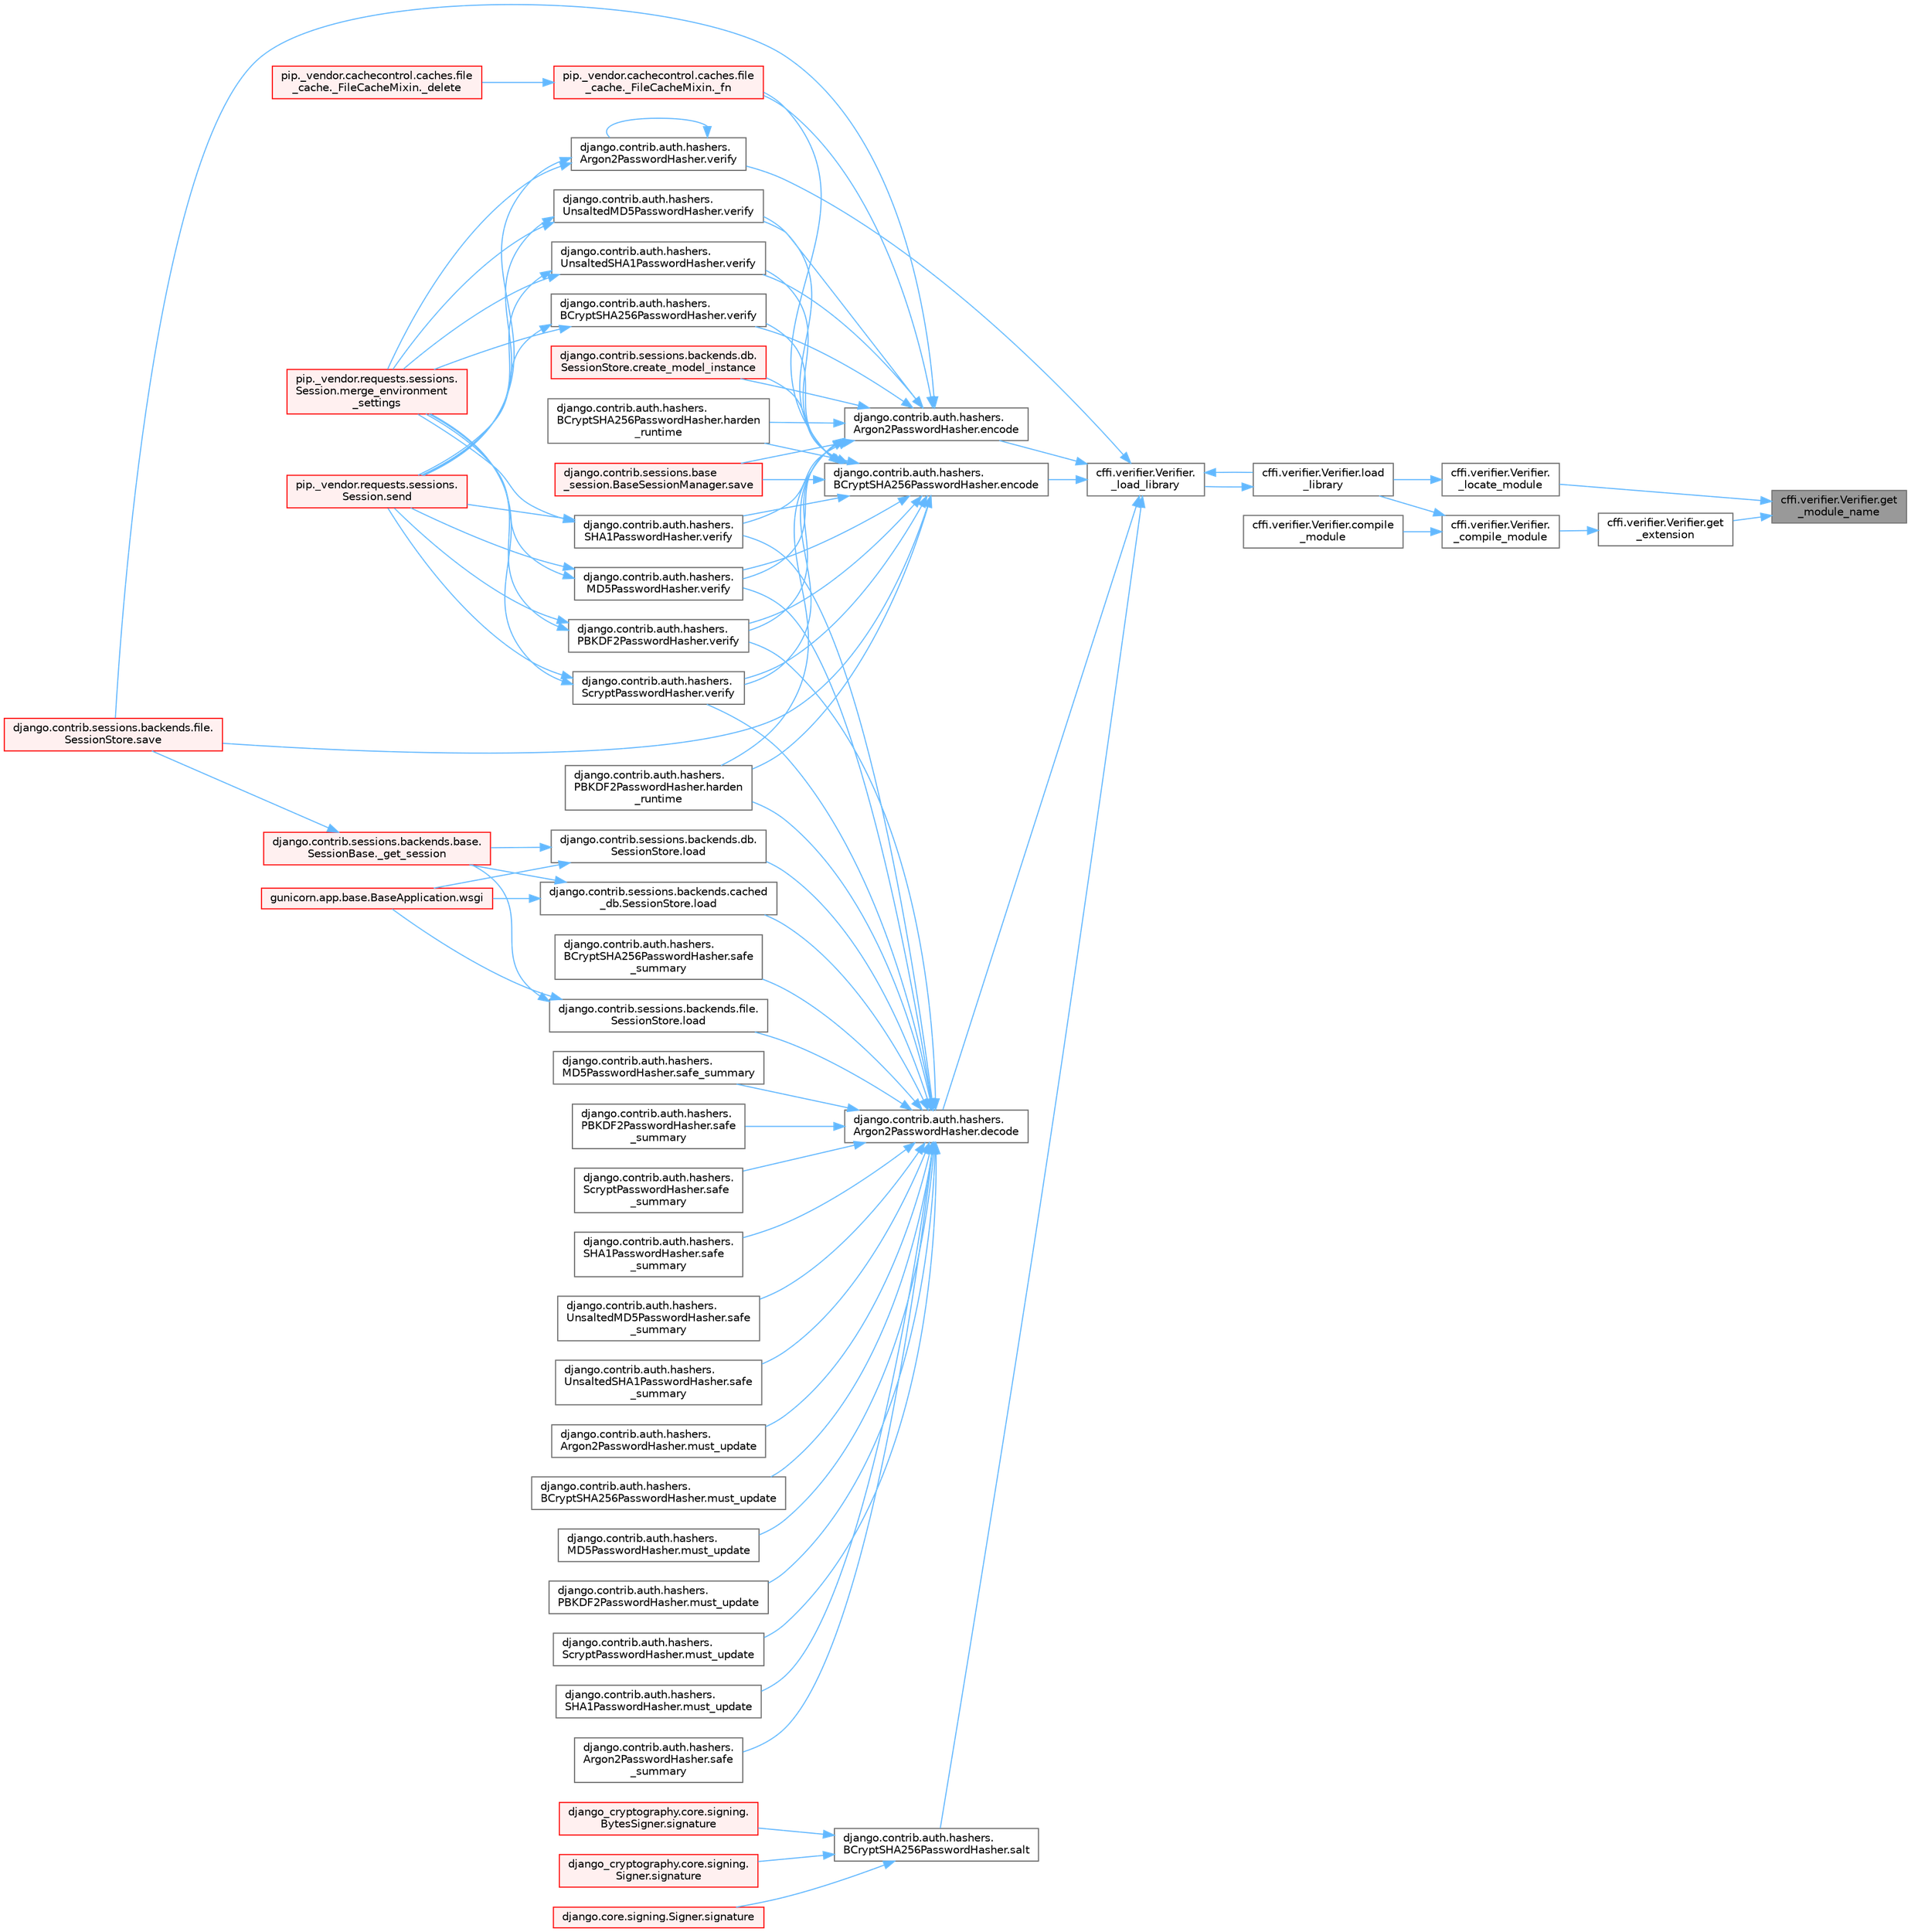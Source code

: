digraph "cffi.verifier.Verifier.get_module_name"
{
 // LATEX_PDF_SIZE
  bgcolor="transparent";
  edge [fontname=Helvetica,fontsize=10,labelfontname=Helvetica,labelfontsize=10];
  node [fontname=Helvetica,fontsize=10,shape=box,height=0.2,width=0.4];
  rankdir="RL";
  Node1 [id="Node000001",label="cffi.verifier.Verifier.get\l_module_name",height=0.2,width=0.4,color="gray40", fillcolor="grey60", style="filled", fontcolor="black",tooltip=" "];
  Node1 -> Node2 [id="edge1_Node000001_Node000002",dir="back",color="steelblue1",style="solid",tooltip=" "];
  Node2 [id="Node000002",label="cffi.verifier.Verifier.\l_locate_module",height=0.2,width=0.4,color="grey40", fillcolor="white", style="filled",URL="$classcffi_1_1verifier_1_1_verifier.html#a39fa84e0d7f74e88dafcf2cad0c5cd39",tooltip=" "];
  Node2 -> Node3 [id="edge2_Node000002_Node000003",dir="back",color="steelblue1",style="solid",tooltip=" "];
  Node3 [id="Node000003",label="cffi.verifier.Verifier.load\l_library",height=0.2,width=0.4,color="grey40", fillcolor="white", style="filled",URL="$classcffi_1_1verifier_1_1_verifier.html#a3f4cc3b50c42913dd0d22dc233524f28",tooltip=" "];
  Node3 -> Node4 [id="edge3_Node000003_Node000004",dir="back",color="steelblue1",style="solid",tooltip=" "];
  Node4 [id="Node000004",label="cffi.verifier.Verifier.\l_load_library",height=0.2,width=0.4,color="grey40", fillcolor="white", style="filled",URL="$classcffi_1_1verifier_1_1_verifier.html#a9de40d4d3231a07d492a907359b11949",tooltip=" "];
  Node4 -> Node5 [id="edge4_Node000004_Node000005",dir="back",color="steelblue1",style="solid",tooltip=" "];
  Node5 [id="Node000005",label="django.contrib.auth.hashers.\lArgon2PasswordHasher.decode",height=0.2,width=0.4,color="grey40", fillcolor="white", style="filled",URL="$classdjango_1_1contrib_1_1auth_1_1hashers_1_1_argon2_password_hasher.html#a72d1d6fbe76db2c306ea80efb11110a4",tooltip=" "];
  Node5 -> Node6 [id="edge5_Node000005_Node000006",dir="back",color="steelblue1",style="solid",tooltip=" "];
  Node6 [id="Node000006",label="django.contrib.auth.hashers.\lPBKDF2PasswordHasher.harden\l_runtime",height=0.2,width=0.4,color="grey40", fillcolor="white", style="filled",URL="$classdjango_1_1contrib_1_1auth_1_1hashers_1_1_p_b_k_d_f2_password_hasher.html#ae7f1dcad47802823597610b026fae83a",tooltip=" "];
  Node5 -> Node7 [id="edge6_Node000005_Node000007",dir="back",color="steelblue1",style="solid",tooltip=" "];
  Node7 [id="Node000007",label="django.contrib.sessions.backends.cached\l_db.SessionStore.load",height=0.2,width=0.4,color="grey40", fillcolor="white", style="filled",URL="$classdjango_1_1contrib_1_1sessions_1_1backends_1_1cached__db_1_1_session_store.html#a0432d07f359fa8281304478688605af7",tooltip=" "];
  Node7 -> Node8 [id="edge7_Node000007_Node000008",dir="back",color="steelblue1",style="solid",tooltip=" "];
  Node8 [id="Node000008",label="django.contrib.sessions.backends.base.\lSessionBase._get_session",height=0.2,width=0.4,color="red", fillcolor="#FFF0F0", style="filled",URL="$classdjango_1_1contrib_1_1sessions_1_1backends_1_1base_1_1_session_base.html#a3ca0af594cbb5d34f3d4f76c8f90bf4f",tooltip=" "];
  Node8 -> Node726 [id="edge8_Node000008_Node000726",dir="back",color="steelblue1",style="solid",tooltip=" "];
  Node726 [id="Node000726",label="django.contrib.sessions.backends.file.\lSessionStore.save",height=0.2,width=0.4,color="red", fillcolor="#FFF0F0", style="filled",URL="$classdjango_1_1contrib_1_1sessions_1_1backends_1_1file_1_1_session_store.html#af170f9c112376eb1627509287bf9620f",tooltip=" "];
  Node7 -> Node512 [id="edge9_Node000007_Node000512",dir="back",color="steelblue1",style="solid",tooltip=" "];
  Node512 [id="Node000512",label="gunicorn.app.base.BaseApplication.wsgi",height=0.2,width=0.4,color="red", fillcolor="#FFF0F0", style="filled",URL="$classgunicorn_1_1app_1_1base_1_1_base_application.html#a18ae24b2d0d44fb694b9f2b0cdffa670",tooltip=" "];
  Node5 -> Node3139 [id="edge10_Node000005_Node003139",dir="back",color="steelblue1",style="solid",tooltip=" "];
  Node3139 [id="Node003139",label="django.contrib.sessions.backends.db.\lSessionStore.load",height=0.2,width=0.4,color="grey40", fillcolor="white", style="filled",URL="$classdjango_1_1contrib_1_1sessions_1_1backends_1_1db_1_1_session_store.html#aab3bc77d15c0a33590a72f92a2efc994",tooltip=" "];
  Node3139 -> Node8 [id="edge11_Node003139_Node000008",dir="back",color="steelblue1",style="solid",tooltip=" "];
  Node3139 -> Node512 [id="edge12_Node003139_Node000512",dir="back",color="steelblue1",style="solid",tooltip=" "];
  Node5 -> Node511 [id="edge13_Node000005_Node000511",dir="back",color="steelblue1",style="solid",tooltip=" "];
  Node511 [id="Node000511",label="django.contrib.sessions.backends.file.\lSessionStore.load",height=0.2,width=0.4,color="grey40", fillcolor="white", style="filled",URL="$classdjango_1_1contrib_1_1sessions_1_1backends_1_1file_1_1_session_store.html#a408fa63512306fbaa7bbb62742f0295f",tooltip=" "];
  Node511 -> Node8 [id="edge14_Node000511_Node000008",dir="back",color="steelblue1",style="solid",tooltip=" "];
  Node511 -> Node512 [id="edge15_Node000511_Node000512",dir="back",color="steelblue1",style="solid",tooltip=" "];
  Node5 -> Node3140 [id="edge16_Node000005_Node003140",dir="back",color="steelblue1",style="solid",tooltip=" "];
  Node3140 [id="Node003140",label="django.contrib.auth.hashers.\lArgon2PasswordHasher.must_update",height=0.2,width=0.4,color="grey40", fillcolor="white", style="filled",URL="$classdjango_1_1contrib_1_1auth_1_1hashers_1_1_argon2_password_hasher.html#a4d8d054683b5147b2228836536f8e0a3",tooltip=" "];
  Node5 -> Node3141 [id="edge17_Node000005_Node003141",dir="back",color="steelblue1",style="solid",tooltip=" "];
  Node3141 [id="Node003141",label="django.contrib.auth.hashers.\lBCryptSHA256PasswordHasher.must_update",height=0.2,width=0.4,color="grey40", fillcolor="white", style="filled",URL="$classdjango_1_1contrib_1_1auth_1_1hashers_1_1_b_crypt_s_h_a256_password_hasher.html#a0da47cb102c5bbb66cf2a88f02681fc4",tooltip=" "];
  Node5 -> Node3142 [id="edge18_Node000005_Node003142",dir="back",color="steelblue1",style="solid",tooltip=" "];
  Node3142 [id="Node003142",label="django.contrib.auth.hashers.\lMD5PasswordHasher.must_update",height=0.2,width=0.4,color="grey40", fillcolor="white", style="filled",URL="$classdjango_1_1contrib_1_1auth_1_1hashers_1_1_m_d5_password_hasher.html#ab94a37f578422009eb384a7d039be74c",tooltip=" "];
  Node5 -> Node3143 [id="edge19_Node000005_Node003143",dir="back",color="steelblue1",style="solid",tooltip=" "];
  Node3143 [id="Node003143",label="django.contrib.auth.hashers.\lPBKDF2PasswordHasher.must_update",height=0.2,width=0.4,color="grey40", fillcolor="white", style="filled",URL="$classdjango_1_1contrib_1_1auth_1_1hashers_1_1_p_b_k_d_f2_password_hasher.html#a2779a6ac57e7b11aa5b0f06ff2db0ae0",tooltip=" "];
  Node5 -> Node3144 [id="edge20_Node000005_Node003144",dir="back",color="steelblue1",style="solid",tooltip=" "];
  Node3144 [id="Node003144",label="django.contrib.auth.hashers.\lScryptPasswordHasher.must_update",height=0.2,width=0.4,color="grey40", fillcolor="white", style="filled",URL="$classdjango_1_1contrib_1_1auth_1_1hashers_1_1_scrypt_password_hasher.html#ad7430c0123af2934cfb00a1df1e98013",tooltip=" "];
  Node5 -> Node3145 [id="edge21_Node000005_Node003145",dir="back",color="steelblue1",style="solid",tooltip=" "];
  Node3145 [id="Node003145",label="django.contrib.auth.hashers.\lSHA1PasswordHasher.must_update",height=0.2,width=0.4,color="grey40", fillcolor="white", style="filled",URL="$classdjango_1_1contrib_1_1auth_1_1hashers_1_1_s_h_a1_password_hasher.html#a48710ac799dfafff9063e9c3c257879b",tooltip=" "];
  Node5 -> Node3146 [id="edge22_Node000005_Node003146",dir="back",color="steelblue1",style="solid",tooltip=" "];
  Node3146 [id="Node003146",label="django.contrib.auth.hashers.\lArgon2PasswordHasher.safe\l_summary",height=0.2,width=0.4,color="grey40", fillcolor="white", style="filled",URL="$classdjango_1_1contrib_1_1auth_1_1hashers_1_1_argon2_password_hasher.html#a12accfa1720c447a39dfe2f00072b4bd",tooltip=" "];
  Node5 -> Node3147 [id="edge23_Node000005_Node003147",dir="back",color="steelblue1",style="solid",tooltip=" "];
  Node3147 [id="Node003147",label="django.contrib.auth.hashers.\lBCryptSHA256PasswordHasher.safe\l_summary",height=0.2,width=0.4,color="grey40", fillcolor="white", style="filled",URL="$classdjango_1_1contrib_1_1auth_1_1hashers_1_1_b_crypt_s_h_a256_password_hasher.html#a8db6b0f1a9bc0c11380da6b595261419",tooltip=" "];
  Node5 -> Node3148 [id="edge24_Node000005_Node003148",dir="back",color="steelblue1",style="solid",tooltip=" "];
  Node3148 [id="Node003148",label="django.contrib.auth.hashers.\lMD5PasswordHasher.safe_summary",height=0.2,width=0.4,color="grey40", fillcolor="white", style="filled",URL="$classdjango_1_1contrib_1_1auth_1_1hashers_1_1_m_d5_password_hasher.html#aa9ab9e843c2395868e413e2114d95c53",tooltip=" "];
  Node5 -> Node3149 [id="edge25_Node000005_Node003149",dir="back",color="steelblue1",style="solid",tooltip=" "];
  Node3149 [id="Node003149",label="django.contrib.auth.hashers.\lPBKDF2PasswordHasher.safe\l_summary",height=0.2,width=0.4,color="grey40", fillcolor="white", style="filled",URL="$classdjango_1_1contrib_1_1auth_1_1hashers_1_1_p_b_k_d_f2_password_hasher.html#abc89dd47acbf388179b1559b9175ab9c",tooltip=" "];
  Node5 -> Node3150 [id="edge26_Node000005_Node003150",dir="back",color="steelblue1",style="solid",tooltip=" "];
  Node3150 [id="Node003150",label="django.contrib.auth.hashers.\lScryptPasswordHasher.safe\l_summary",height=0.2,width=0.4,color="grey40", fillcolor="white", style="filled",URL="$classdjango_1_1contrib_1_1auth_1_1hashers_1_1_scrypt_password_hasher.html#ad8b9a2f43b3b5a6a8ca1f4d55ed354e7",tooltip=" "];
  Node5 -> Node3151 [id="edge27_Node000005_Node003151",dir="back",color="steelblue1",style="solid",tooltip=" "];
  Node3151 [id="Node003151",label="django.contrib.auth.hashers.\lSHA1PasswordHasher.safe\l_summary",height=0.2,width=0.4,color="grey40", fillcolor="white", style="filled",URL="$classdjango_1_1contrib_1_1auth_1_1hashers_1_1_s_h_a1_password_hasher.html#af0401ddc75458ced75d0a4ba09da337e",tooltip=" "];
  Node5 -> Node3152 [id="edge28_Node000005_Node003152",dir="back",color="steelblue1",style="solid",tooltip=" "];
  Node3152 [id="Node003152",label="django.contrib.auth.hashers.\lUnsaltedMD5PasswordHasher.safe\l_summary",height=0.2,width=0.4,color="grey40", fillcolor="white", style="filled",URL="$classdjango_1_1contrib_1_1auth_1_1hashers_1_1_unsalted_m_d5_password_hasher.html#a04311fccf82d7ee1d53dd5979e13efda",tooltip=" "];
  Node5 -> Node3153 [id="edge29_Node000005_Node003153",dir="back",color="steelblue1",style="solid",tooltip=" "];
  Node3153 [id="Node003153",label="django.contrib.auth.hashers.\lUnsaltedSHA1PasswordHasher.safe\l_summary",height=0.2,width=0.4,color="grey40", fillcolor="white", style="filled",URL="$classdjango_1_1contrib_1_1auth_1_1hashers_1_1_unsalted_s_h_a1_password_hasher.html#a78e95b00b0999cf4b19e747e63fa51f8",tooltip=" "];
  Node5 -> Node3154 [id="edge30_Node000005_Node003154",dir="back",color="steelblue1",style="solid",tooltip=" "];
  Node3154 [id="Node003154",label="django.contrib.auth.hashers.\lMD5PasswordHasher.verify",height=0.2,width=0.4,color="grey40", fillcolor="white", style="filled",URL="$classdjango_1_1contrib_1_1auth_1_1hashers_1_1_m_d5_password_hasher.html#a5ee1720bbd104f7f53ced6d0f7847393",tooltip=" "];
  Node3154 -> Node1793 [id="edge31_Node003154_Node001793",dir="back",color="steelblue1",style="solid",tooltip=" "];
  Node1793 [id="Node001793",label="pip._vendor.requests.sessions.\lSession.merge_environment\l_settings",height=0.2,width=0.4,color="red", fillcolor="#FFF0F0", style="filled",URL="$classpip_1_1__vendor_1_1requests_1_1sessions_1_1_session.html#a1bbc07ae0fd8434a0ae651e3eb482be0",tooltip=" "];
  Node3154 -> Node1794 [id="edge32_Node003154_Node001794",dir="back",color="steelblue1",style="solid",tooltip=" "];
  Node1794 [id="Node001794",label="pip._vendor.requests.sessions.\lSession.send",height=0.2,width=0.4,color="red", fillcolor="#FFF0F0", style="filled",URL="$classpip_1_1__vendor_1_1requests_1_1sessions_1_1_session.html#ac53877008b8d3c6901be36033885124c",tooltip=" "];
  Node5 -> Node3155 [id="edge33_Node000005_Node003155",dir="back",color="steelblue1",style="solid",tooltip=" "];
  Node3155 [id="Node003155",label="django.contrib.auth.hashers.\lPBKDF2PasswordHasher.verify",height=0.2,width=0.4,color="grey40", fillcolor="white", style="filled",URL="$classdjango_1_1contrib_1_1auth_1_1hashers_1_1_p_b_k_d_f2_password_hasher.html#a769f11e83d4f84b6a1aa2414aa345a96",tooltip=" "];
  Node3155 -> Node1793 [id="edge34_Node003155_Node001793",dir="back",color="steelblue1",style="solid",tooltip=" "];
  Node3155 -> Node1794 [id="edge35_Node003155_Node001794",dir="back",color="steelblue1",style="solid",tooltip=" "];
  Node5 -> Node3156 [id="edge36_Node000005_Node003156",dir="back",color="steelblue1",style="solid",tooltip=" "];
  Node3156 [id="Node003156",label="django.contrib.auth.hashers.\lScryptPasswordHasher.verify",height=0.2,width=0.4,color="grey40", fillcolor="white", style="filled",URL="$classdjango_1_1contrib_1_1auth_1_1hashers_1_1_scrypt_password_hasher.html#ae1fe41459b9b8cc72115d2f8c01f6776",tooltip=" "];
  Node3156 -> Node1793 [id="edge37_Node003156_Node001793",dir="back",color="steelblue1",style="solid",tooltip=" "];
  Node3156 -> Node1794 [id="edge38_Node003156_Node001794",dir="back",color="steelblue1",style="solid",tooltip=" "];
  Node5 -> Node3157 [id="edge39_Node000005_Node003157",dir="back",color="steelblue1",style="solid",tooltip=" "];
  Node3157 [id="Node003157",label="django.contrib.auth.hashers.\lSHA1PasswordHasher.verify",height=0.2,width=0.4,color="grey40", fillcolor="white", style="filled",URL="$classdjango_1_1contrib_1_1auth_1_1hashers_1_1_s_h_a1_password_hasher.html#a5ac2a7038875bc3da2654b03c1ae2716",tooltip=" "];
  Node3157 -> Node1793 [id="edge40_Node003157_Node001793",dir="back",color="steelblue1",style="solid",tooltip=" "];
  Node3157 -> Node1794 [id="edge41_Node003157_Node001794",dir="back",color="steelblue1",style="solid",tooltip=" "];
  Node4 -> Node3158 [id="edge42_Node000004_Node003158",dir="back",color="steelblue1",style="solid",tooltip=" "];
  Node3158 [id="Node003158",label="django.contrib.auth.hashers.\lArgon2PasswordHasher.encode",height=0.2,width=0.4,color="grey40", fillcolor="white", style="filled",URL="$classdjango_1_1contrib_1_1auth_1_1hashers_1_1_argon2_password_hasher.html#a0ed201c5832e89c4a3272c737dfc7567",tooltip=" "];
  Node3158 -> Node3159 [id="edge43_Node003158_Node003159",dir="back",color="steelblue1",style="solid",tooltip=" "];
  Node3159 [id="Node003159",label="pip._vendor.cachecontrol.caches.file\l_cache._FileCacheMixin._fn",height=0.2,width=0.4,color="red", fillcolor="#FFF0F0", style="filled",URL="$classpip_1_1__vendor_1_1cachecontrol_1_1caches_1_1file__cache_1_1___file_cache_mixin.html#a8e94253502ca252f8c8ca1e4921fd42f",tooltip=" "];
  Node3159 -> Node3160 [id="edge44_Node003159_Node003160",dir="back",color="steelblue1",style="solid",tooltip=" "];
  Node3160 [id="Node003160",label="pip._vendor.cachecontrol.caches.file\l_cache._FileCacheMixin._delete",height=0.2,width=0.4,color="red", fillcolor="#FFF0F0", style="filled",URL="$classpip_1_1__vendor_1_1cachecontrol_1_1caches_1_1file__cache_1_1___file_cache_mixin.html#a0ebc930693f8386cf1231d4ab04fb800",tooltip=" "];
  Node3158 -> Node1823 [id="edge45_Node003158_Node001823",dir="back",color="steelblue1",style="solid",tooltip=" "];
  Node1823 [id="Node001823",label="django.contrib.sessions.backends.db.\lSessionStore.create_model_instance",height=0.2,width=0.4,color="red", fillcolor="#FFF0F0", style="filled",URL="$classdjango_1_1contrib_1_1sessions_1_1backends_1_1db_1_1_session_store.html#a0a3de585eb81b76b2c9c405702a7a563",tooltip=" "];
  Node3158 -> Node3169 [id="edge46_Node003158_Node003169",dir="back",color="steelblue1",style="solid",tooltip=" "];
  Node3169 [id="Node003169",label="django.contrib.auth.hashers.\lBCryptSHA256PasswordHasher.harden\l_runtime",height=0.2,width=0.4,color="grey40", fillcolor="white", style="filled",URL="$classdjango_1_1contrib_1_1auth_1_1hashers_1_1_b_crypt_s_h_a256_password_hasher.html#aeb2d930973f5a8b0a605c789332df5b0",tooltip=" "];
  Node3158 -> Node6 [id="edge47_Node003158_Node000006",dir="back",color="steelblue1",style="solid",tooltip=" "];
  Node3158 -> Node726 [id="edge48_Node003158_Node000726",dir="back",color="steelblue1",style="solid",tooltip=" "];
  Node3158 -> Node3170 [id="edge49_Node003158_Node003170",dir="back",color="steelblue1",style="solid",tooltip=" "];
  Node3170 [id="Node003170",label="django.contrib.sessions.base\l_session.BaseSessionManager.save",height=0.2,width=0.4,color="red", fillcolor="#FFF0F0", style="filled",URL="$classdjango_1_1contrib_1_1sessions_1_1base__session_1_1_base_session_manager.html#a323bed24720881f2b0c3e3fce57c1a5a",tooltip=" "];
  Node3158 -> Node3171 [id="edge50_Node003158_Node003171",dir="back",color="steelblue1",style="solid",tooltip=" "];
  Node3171 [id="Node003171",label="django.contrib.auth.hashers.\lBCryptSHA256PasswordHasher.verify",height=0.2,width=0.4,color="grey40", fillcolor="white", style="filled",URL="$classdjango_1_1contrib_1_1auth_1_1hashers_1_1_b_crypt_s_h_a256_password_hasher.html#aace67824fb9a74b812da9e723c452182",tooltip=" "];
  Node3171 -> Node1793 [id="edge51_Node003171_Node001793",dir="back",color="steelblue1",style="solid",tooltip=" "];
  Node3171 -> Node1794 [id="edge52_Node003171_Node001794",dir="back",color="steelblue1",style="solid",tooltip=" "];
  Node3158 -> Node3154 [id="edge53_Node003158_Node003154",dir="back",color="steelblue1",style="solid",tooltip=" "];
  Node3158 -> Node3155 [id="edge54_Node003158_Node003155",dir="back",color="steelblue1",style="solid",tooltip=" "];
  Node3158 -> Node3156 [id="edge55_Node003158_Node003156",dir="back",color="steelblue1",style="solid",tooltip=" "];
  Node3158 -> Node3157 [id="edge56_Node003158_Node003157",dir="back",color="steelblue1",style="solid",tooltip=" "];
  Node3158 -> Node3172 [id="edge57_Node003158_Node003172",dir="back",color="steelblue1",style="solid",tooltip=" "];
  Node3172 [id="Node003172",label="django.contrib.auth.hashers.\lUnsaltedMD5PasswordHasher.verify",height=0.2,width=0.4,color="grey40", fillcolor="white", style="filled",URL="$classdjango_1_1contrib_1_1auth_1_1hashers_1_1_unsalted_m_d5_password_hasher.html#ad634eb70221559f3132f12171b8ebae0",tooltip=" "];
  Node3172 -> Node1793 [id="edge58_Node003172_Node001793",dir="back",color="steelblue1",style="solid",tooltip=" "];
  Node3172 -> Node1794 [id="edge59_Node003172_Node001794",dir="back",color="steelblue1",style="solid",tooltip=" "];
  Node3158 -> Node3173 [id="edge60_Node003158_Node003173",dir="back",color="steelblue1",style="solid",tooltip=" "];
  Node3173 [id="Node003173",label="django.contrib.auth.hashers.\lUnsaltedSHA1PasswordHasher.verify",height=0.2,width=0.4,color="grey40", fillcolor="white", style="filled",URL="$classdjango_1_1contrib_1_1auth_1_1hashers_1_1_unsalted_s_h_a1_password_hasher.html#ad4dd5a8b681866ea72b2b9b8b1f3a552",tooltip=" "];
  Node3173 -> Node1793 [id="edge61_Node003173_Node001793",dir="back",color="steelblue1",style="solid",tooltip=" "];
  Node3173 -> Node1794 [id="edge62_Node003173_Node001794",dir="back",color="steelblue1",style="solid",tooltip=" "];
  Node4 -> Node3174 [id="edge63_Node000004_Node003174",dir="back",color="steelblue1",style="solid",tooltip=" "];
  Node3174 [id="Node003174",label="django.contrib.auth.hashers.\lBCryptSHA256PasswordHasher.encode",height=0.2,width=0.4,color="grey40", fillcolor="white", style="filled",URL="$classdjango_1_1contrib_1_1auth_1_1hashers_1_1_b_crypt_s_h_a256_password_hasher.html#a7fac654818c9a8cfe6a5df3fefe957a1",tooltip=" "];
  Node3174 -> Node3159 [id="edge64_Node003174_Node003159",dir="back",color="steelblue1",style="solid",tooltip=" "];
  Node3174 -> Node1823 [id="edge65_Node003174_Node001823",dir="back",color="steelblue1",style="solid",tooltip=" "];
  Node3174 -> Node3169 [id="edge66_Node003174_Node003169",dir="back",color="steelblue1",style="solid",tooltip=" "];
  Node3174 -> Node6 [id="edge67_Node003174_Node000006",dir="back",color="steelblue1",style="solid",tooltip=" "];
  Node3174 -> Node726 [id="edge68_Node003174_Node000726",dir="back",color="steelblue1",style="solid",tooltip=" "];
  Node3174 -> Node3170 [id="edge69_Node003174_Node003170",dir="back",color="steelblue1",style="solid",tooltip=" "];
  Node3174 -> Node3171 [id="edge70_Node003174_Node003171",dir="back",color="steelblue1",style="solid",tooltip=" "];
  Node3174 -> Node3154 [id="edge71_Node003174_Node003154",dir="back",color="steelblue1",style="solid",tooltip=" "];
  Node3174 -> Node3155 [id="edge72_Node003174_Node003155",dir="back",color="steelblue1",style="solid",tooltip=" "];
  Node3174 -> Node3156 [id="edge73_Node003174_Node003156",dir="back",color="steelblue1",style="solid",tooltip=" "];
  Node3174 -> Node3157 [id="edge74_Node003174_Node003157",dir="back",color="steelblue1",style="solid",tooltip=" "];
  Node3174 -> Node3172 [id="edge75_Node003174_Node003172",dir="back",color="steelblue1",style="solid",tooltip=" "];
  Node3174 -> Node3173 [id="edge76_Node003174_Node003173",dir="back",color="steelblue1",style="solid",tooltip=" "];
  Node4 -> Node3 [id="edge77_Node000004_Node000003",dir="back",color="steelblue1",style="solid",tooltip=" "];
  Node4 -> Node3175 [id="edge78_Node000004_Node003175",dir="back",color="steelblue1",style="solid",tooltip=" "];
  Node3175 [id="Node003175",label="django.contrib.auth.hashers.\lBCryptSHA256PasswordHasher.salt",height=0.2,width=0.4,color="grey40", fillcolor="white", style="filled",URL="$classdjango_1_1contrib_1_1auth_1_1hashers_1_1_b_crypt_s_h_a256_password_hasher.html#a8bf9448c637933b786cf0fd4dfa3b346",tooltip=" "];
  Node3175 -> Node3176 [id="edge79_Node003175_Node003176",dir="back",color="steelblue1",style="solid",tooltip=" "];
  Node3176 [id="Node003176",label="django.core.signing.Signer.signature",height=0.2,width=0.4,color="red", fillcolor="#FFF0F0", style="filled",URL="$classdjango_1_1core_1_1signing_1_1_signer.html#a7f07d25e055e1c12121ac821012efb46",tooltip=" "];
  Node3175 -> Node3177 [id="edge80_Node003175_Node003177",dir="back",color="steelblue1",style="solid",tooltip=" "];
  Node3177 [id="Node003177",label="django_cryptography.core.signing.\lBytesSigner.signature",height=0.2,width=0.4,color="red", fillcolor="#FFF0F0", style="filled",URL="$classdjango__cryptography_1_1core_1_1signing_1_1_bytes_signer.html#a90cc9a96f9ef73301790d9762e653f19",tooltip=" "];
  Node3175 -> Node3178 [id="edge81_Node003175_Node003178",dir="back",color="steelblue1",style="solid",tooltip=" "];
  Node3178 [id="Node003178",label="django_cryptography.core.signing.\lSigner.signature",height=0.2,width=0.4,color="red", fillcolor="#FFF0F0", style="filled",URL="$classdjango__cryptography_1_1core_1_1signing_1_1_signer.html#ad71de574e6dffcf1fab21a8ecac7c516",tooltip=" "];
  Node4 -> Node3179 [id="edge82_Node000004_Node003179",dir="back",color="steelblue1",style="solid",tooltip=" "];
  Node3179 [id="Node003179",label="django.contrib.auth.hashers.\lArgon2PasswordHasher.verify",height=0.2,width=0.4,color="grey40", fillcolor="white", style="filled",URL="$classdjango_1_1contrib_1_1auth_1_1hashers_1_1_argon2_password_hasher.html#aa1b8e90990f8dc1f2a0dcb0f6e95a364",tooltip=" "];
  Node3179 -> Node1793 [id="edge83_Node003179_Node001793",dir="back",color="steelblue1",style="solid",tooltip=" "];
  Node3179 -> Node1794 [id="edge84_Node003179_Node001794",dir="back",color="steelblue1",style="solid",tooltip=" "];
  Node3179 -> Node3179 [id="edge85_Node003179_Node003179",dir="back",color="steelblue1",style="solid",tooltip=" "];
  Node1 -> Node297 [id="edge86_Node000001_Node000297",dir="back",color="steelblue1",style="solid",tooltip=" "];
  Node297 [id="Node000297",label="cffi.verifier.Verifier.get\l_extension",height=0.2,width=0.4,color="grey40", fillcolor="white", style="filled",URL="$classcffi_1_1verifier_1_1_verifier.html#af447ee2fbeadedce4b28f517cfb048da",tooltip=" "];
  Node297 -> Node298 [id="edge87_Node000297_Node000298",dir="back",color="steelblue1",style="solid",tooltip=" "];
  Node298 [id="Node000298",label="cffi.verifier.Verifier.\l_compile_module",height=0.2,width=0.4,color="grey40", fillcolor="white", style="filled",URL="$classcffi_1_1verifier_1_1_verifier.html#ae0d07806ff6796d142c1c6d28a035fdd",tooltip=" "];
  Node298 -> Node296 [id="edge88_Node000298_Node000296",dir="back",color="steelblue1",style="solid",tooltip=" "];
  Node296 [id="Node000296",label="cffi.verifier.Verifier.compile\l_module",height=0.2,width=0.4,color="grey40", fillcolor="white", style="filled",URL="$classcffi_1_1verifier_1_1_verifier.html#a3ab2b13f2f24bb6871b9111923f1a138",tooltip=" "];
  Node298 -> Node3 [id="edge89_Node000298_Node000003",dir="back",color="steelblue1",style="solid",tooltip=" "];
}
